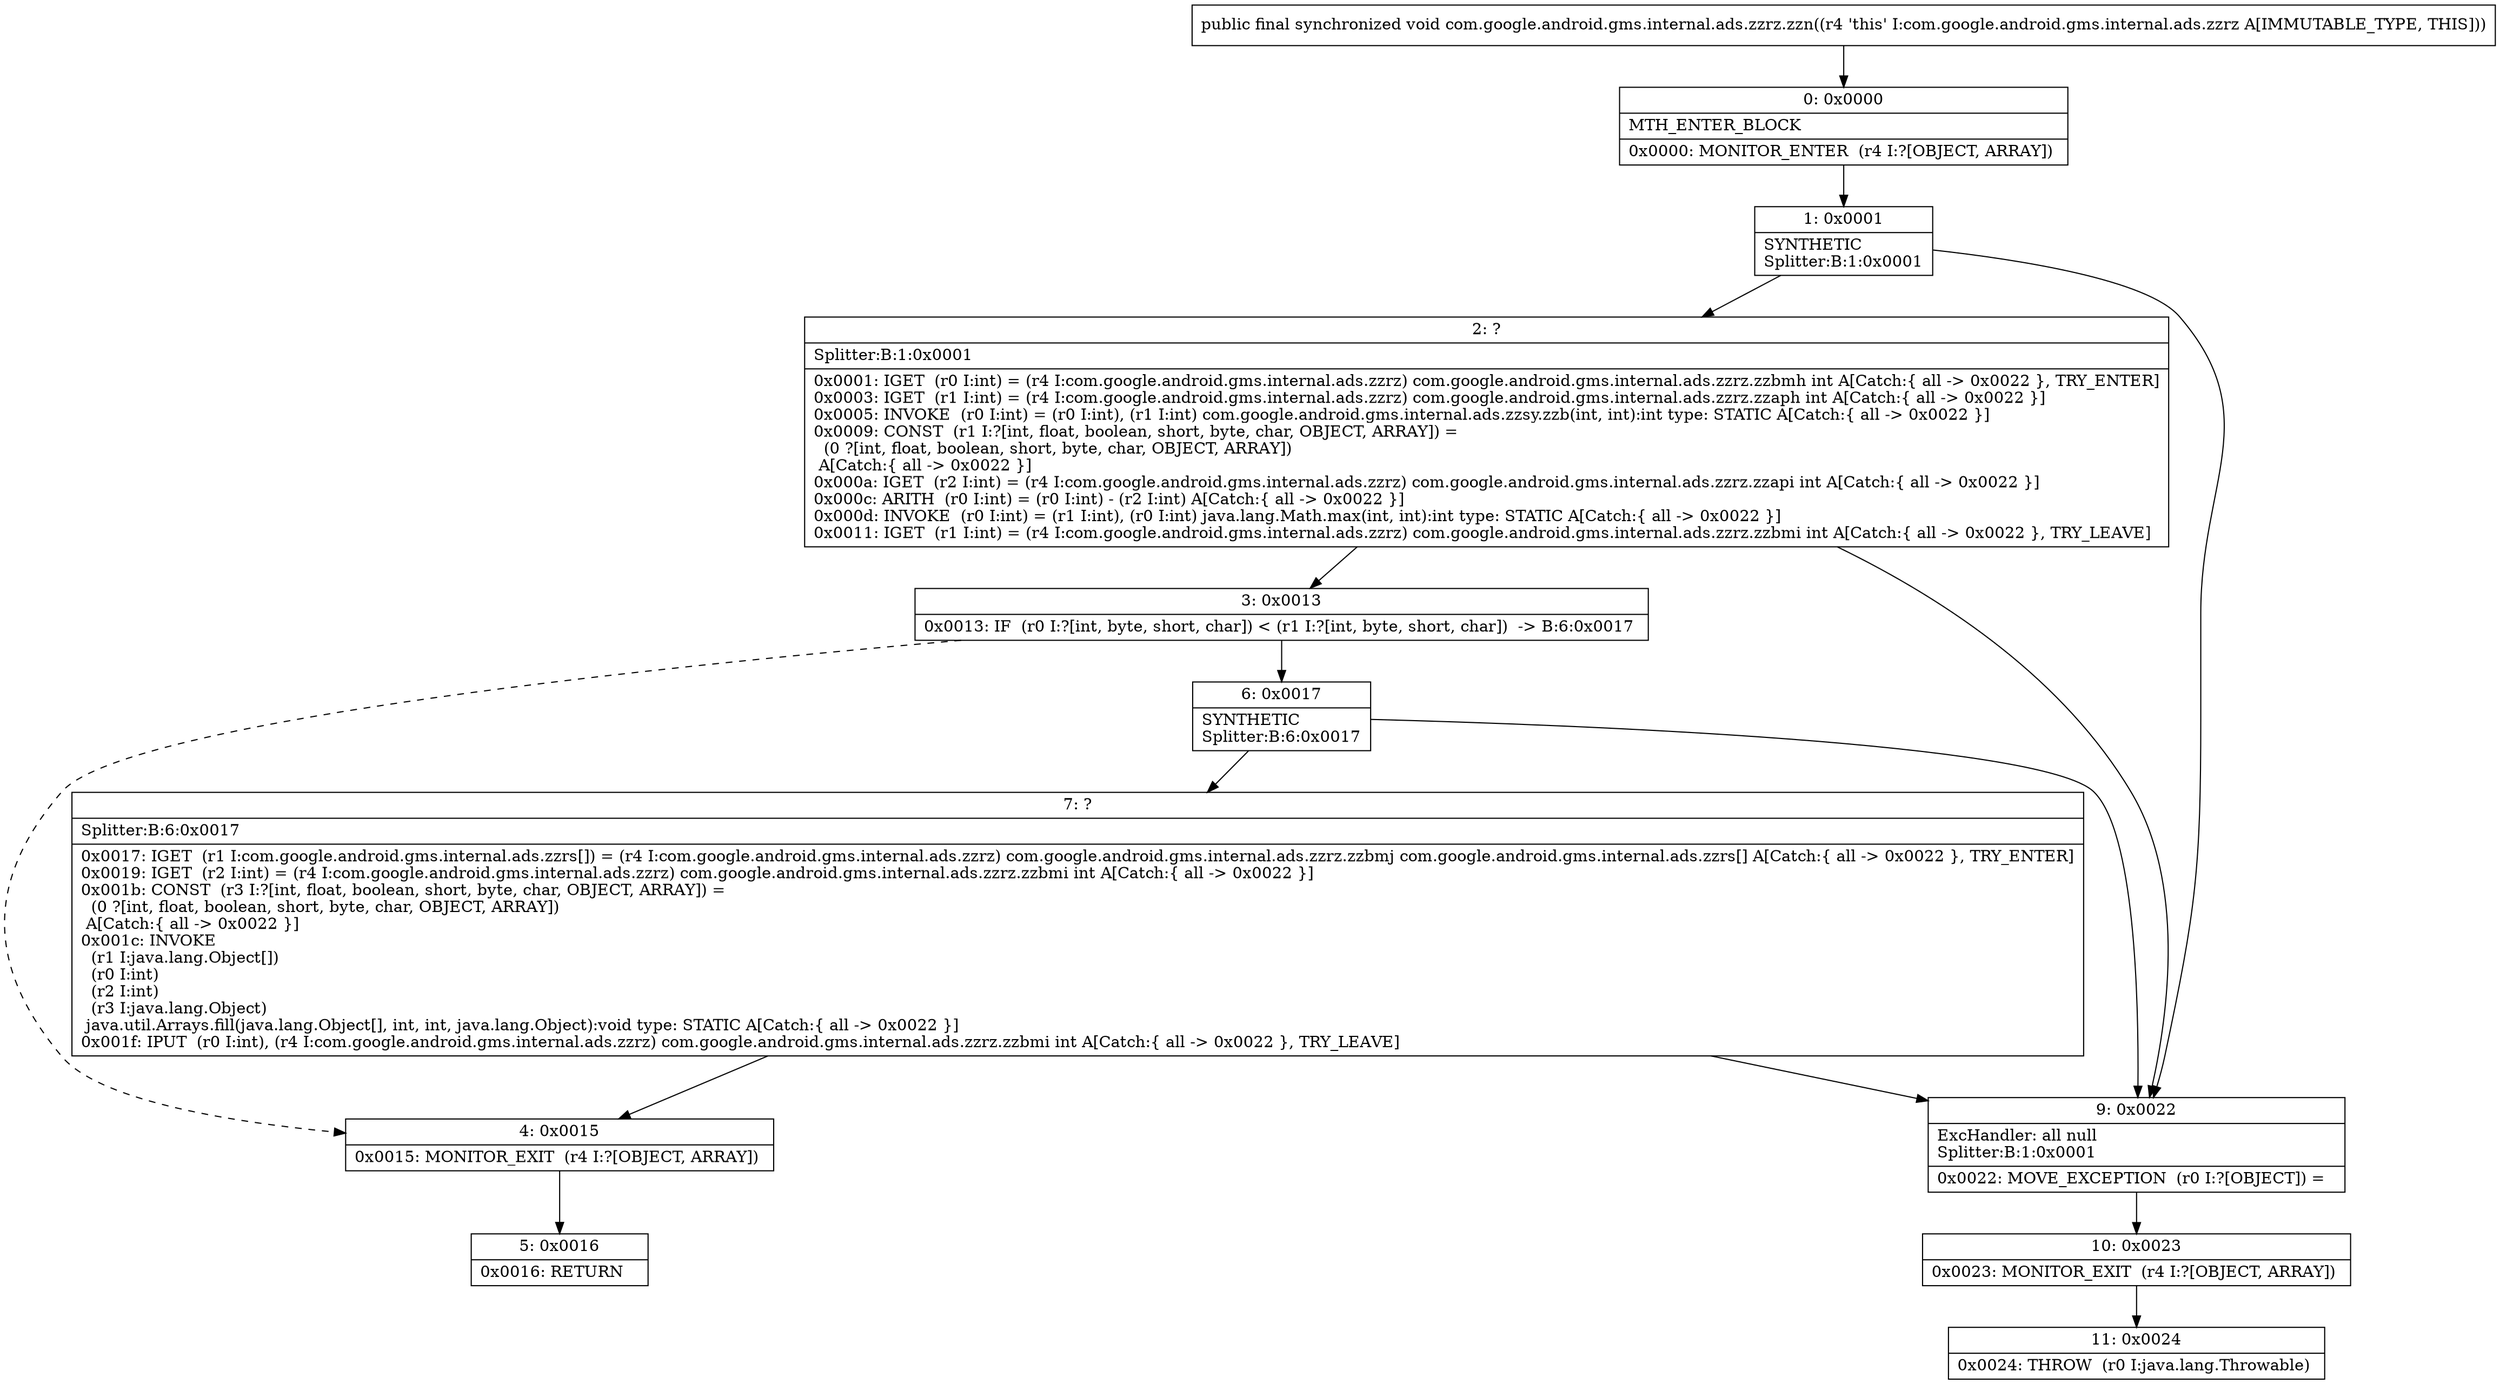 digraph "CFG forcom.google.android.gms.internal.ads.zzrz.zzn()V" {
Node_0 [shape=record,label="{0\:\ 0x0000|MTH_ENTER_BLOCK\l|0x0000: MONITOR_ENTER  (r4 I:?[OBJECT, ARRAY]) \l}"];
Node_1 [shape=record,label="{1\:\ 0x0001|SYNTHETIC\lSplitter:B:1:0x0001\l}"];
Node_2 [shape=record,label="{2\:\ ?|Splitter:B:1:0x0001\l|0x0001: IGET  (r0 I:int) = (r4 I:com.google.android.gms.internal.ads.zzrz) com.google.android.gms.internal.ads.zzrz.zzbmh int A[Catch:\{ all \-\> 0x0022 \}, TRY_ENTER]\l0x0003: IGET  (r1 I:int) = (r4 I:com.google.android.gms.internal.ads.zzrz) com.google.android.gms.internal.ads.zzrz.zzaph int A[Catch:\{ all \-\> 0x0022 \}]\l0x0005: INVOKE  (r0 I:int) = (r0 I:int), (r1 I:int) com.google.android.gms.internal.ads.zzsy.zzb(int, int):int type: STATIC A[Catch:\{ all \-\> 0x0022 \}]\l0x0009: CONST  (r1 I:?[int, float, boolean, short, byte, char, OBJECT, ARRAY]) = \l  (0 ?[int, float, boolean, short, byte, char, OBJECT, ARRAY])\l A[Catch:\{ all \-\> 0x0022 \}]\l0x000a: IGET  (r2 I:int) = (r4 I:com.google.android.gms.internal.ads.zzrz) com.google.android.gms.internal.ads.zzrz.zzapi int A[Catch:\{ all \-\> 0x0022 \}]\l0x000c: ARITH  (r0 I:int) = (r0 I:int) \- (r2 I:int) A[Catch:\{ all \-\> 0x0022 \}]\l0x000d: INVOKE  (r0 I:int) = (r1 I:int), (r0 I:int) java.lang.Math.max(int, int):int type: STATIC A[Catch:\{ all \-\> 0x0022 \}]\l0x0011: IGET  (r1 I:int) = (r4 I:com.google.android.gms.internal.ads.zzrz) com.google.android.gms.internal.ads.zzrz.zzbmi int A[Catch:\{ all \-\> 0x0022 \}, TRY_LEAVE]\l}"];
Node_3 [shape=record,label="{3\:\ 0x0013|0x0013: IF  (r0 I:?[int, byte, short, char]) \< (r1 I:?[int, byte, short, char])  \-\> B:6:0x0017 \l}"];
Node_4 [shape=record,label="{4\:\ 0x0015|0x0015: MONITOR_EXIT  (r4 I:?[OBJECT, ARRAY]) \l}"];
Node_5 [shape=record,label="{5\:\ 0x0016|0x0016: RETURN   \l}"];
Node_6 [shape=record,label="{6\:\ 0x0017|SYNTHETIC\lSplitter:B:6:0x0017\l}"];
Node_7 [shape=record,label="{7\:\ ?|Splitter:B:6:0x0017\l|0x0017: IGET  (r1 I:com.google.android.gms.internal.ads.zzrs[]) = (r4 I:com.google.android.gms.internal.ads.zzrz) com.google.android.gms.internal.ads.zzrz.zzbmj com.google.android.gms.internal.ads.zzrs[] A[Catch:\{ all \-\> 0x0022 \}, TRY_ENTER]\l0x0019: IGET  (r2 I:int) = (r4 I:com.google.android.gms.internal.ads.zzrz) com.google.android.gms.internal.ads.zzrz.zzbmi int A[Catch:\{ all \-\> 0x0022 \}]\l0x001b: CONST  (r3 I:?[int, float, boolean, short, byte, char, OBJECT, ARRAY]) = \l  (0 ?[int, float, boolean, short, byte, char, OBJECT, ARRAY])\l A[Catch:\{ all \-\> 0x0022 \}]\l0x001c: INVOKE  \l  (r1 I:java.lang.Object[])\l  (r0 I:int)\l  (r2 I:int)\l  (r3 I:java.lang.Object)\l java.util.Arrays.fill(java.lang.Object[], int, int, java.lang.Object):void type: STATIC A[Catch:\{ all \-\> 0x0022 \}]\l0x001f: IPUT  (r0 I:int), (r4 I:com.google.android.gms.internal.ads.zzrz) com.google.android.gms.internal.ads.zzrz.zzbmi int A[Catch:\{ all \-\> 0x0022 \}, TRY_LEAVE]\l}"];
Node_9 [shape=record,label="{9\:\ 0x0022|ExcHandler: all null\lSplitter:B:1:0x0001\l|0x0022: MOVE_EXCEPTION  (r0 I:?[OBJECT]) =  \l}"];
Node_10 [shape=record,label="{10\:\ 0x0023|0x0023: MONITOR_EXIT  (r4 I:?[OBJECT, ARRAY]) \l}"];
Node_11 [shape=record,label="{11\:\ 0x0024|0x0024: THROW  (r0 I:java.lang.Throwable) \l}"];
MethodNode[shape=record,label="{public final synchronized void com.google.android.gms.internal.ads.zzrz.zzn((r4 'this' I:com.google.android.gms.internal.ads.zzrz A[IMMUTABLE_TYPE, THIS])) }"];
MethodNode -> Node_0;
Node_0 -> Node_1;
Node_1 -> Node_2;
Node_1 -> Node_9;
Node_2 -> Node_3;
Node_2 -> Node_9;
Node_3 -> Node_4[style=dashed];
Node_3 -> Node_6;
Node_4 -> Node_5;
Node_6 -> Node_7;
Node_6 -> Node_9;
Node_7 -> Node_9;
Node_7 -> Node_4;
Node_9 -> Node_10;
Node_10 -> Node_11;
}

